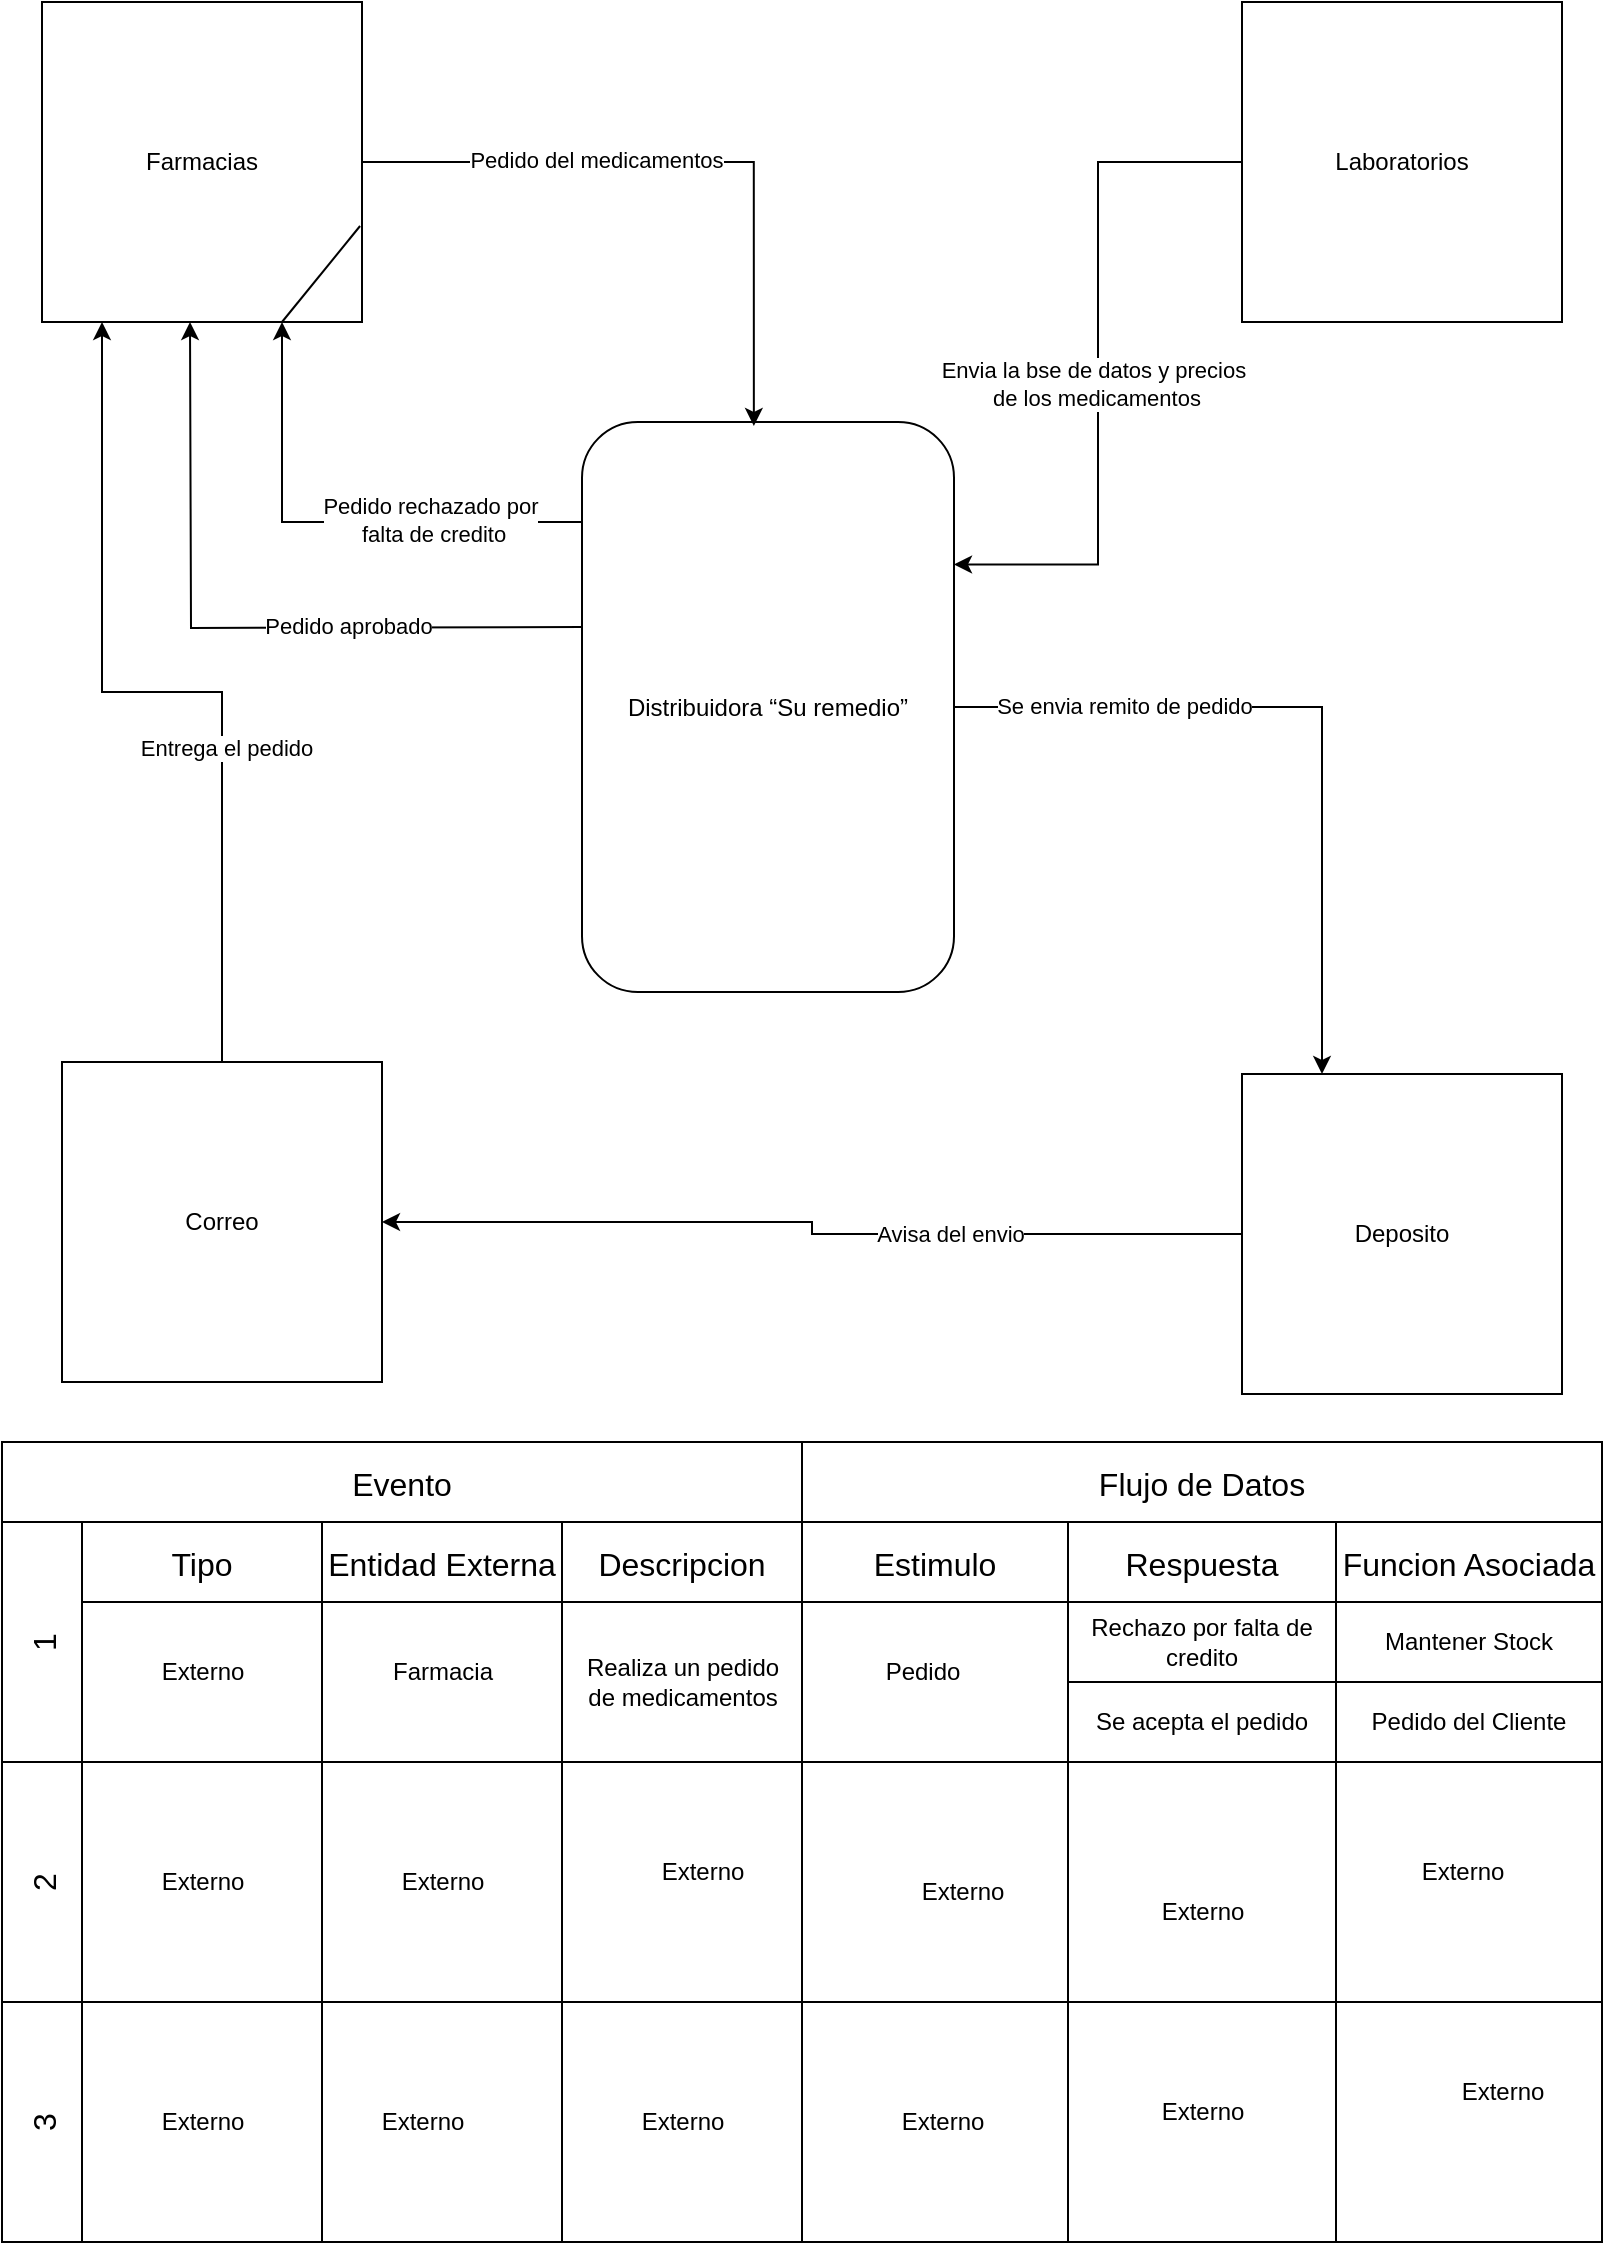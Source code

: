 <mxfile version="24.2.3" type="github">
  <diagram id="C5RBs43oDa-KdzZeNtuy" name="Page-1">
    <mxGraphModel dx="1434" dy="1949" grid="1" gridSize="10" guides="1" tooltips="1" connect="1" arrows="1" fold="1" page="1" pageScale="1" pageWidth="827" pageHeight="1169" math="0" shadow="0">
      <root>
        <mxCell id="WIyWlLk6GJQsqaUBKTNV-0" />
        <mxCell id="WIyWlLk6GJQsqaUBKTNV-1" parent="WIyWlLk6GJQsqaUBKTNV-0" />
        <mxCell id="eyok-czRbijV0H3hoaND-8" style="edgeStyle=orthogonalEdgeStyle;rounded=0;orthogonalLoop=1;jettySize=auto;html=1;" edge="1" parent="WIyWlLk6GJQsqaUBKTNV-1" source="eyok-czRbijV0H3hoaND-0">
          <mxGeometry relative="1" as="geometry">
            <mxPoint x="290" y="-860" as="sourcePoint" />
            <mxPoint x="160" y="-960" as="targetPoint" />
            <Array as="points">
              <mxPoint x="160" y="-860" />
            </Array>
          </mxGeometry>
        </mxCell>
        <mxCell id="eyok-czRbijV0H3hoaND-9" value="Pedido rechazado por&lt;div&gt;&amp;nbsp;falta de credito&lt;/div&gt;" style="edgeLabel;html=1;align=center;verticalAlign=middle;resizable=0;points=[];" vertex="1" connectable="0" parent="eyok-czRbijV0H3hoaND-8">
          <mxGeometry x="-0.388" y="-1" relative="1" as="geometry">
            <mxPoint as="offset" />
          </mxGeometry>
        </mxCell>
        <mxCell id="eyok-czRbijV0H3hoaND-17" style="edgeStyle=orthogonalEdgeStyle;rounded=0;orthogonalLoop=1;jettySize=auto;html=1;" edge="1" parent="WIyWlLk6GJQsqaUBKTNV-1" source="eyok-czRbijV0H3hoaND-0" target="eyok-czRbijV0H3hoaND-13">
          <mxGeometry relative="1" as="geometry">
            <Array as="points">
              <mxPoint x="680" y="-767" />
            </Array>
          </mxGeometry>
        </mxCell>
        <mxCell id="eyok-czRbijV0H3hoaND-22" value="Se envia remito de pedido" style="edgeLabel;html=1;align=center;verticalAlign=middle;resizable=0;points=[];" vertex="1" connectable="0" parent="eyok-czRbijV0H3hoaND-17">
          <mxGeometry x="-0.539" y="2" relative="1" as="geometry">
            <mxPoint y="1" as="offset" />
          </mxGeometry>
        </mxCell>
        <mxCell id="eyok-czRbijV0H3hoaND-0" value="Distribuidora “Su remedio”" style="rounded=1;whiteSpace=wrap;html=1;rotation=0;" vertex="1" parent="WIyWlLk6GJQsqaUBKTNV-1">
          <mxGeometry x="310" y="-910" width="186" height="285" as="geometry" />
        </mxCell>
        <object label="Farmacias" id="eyok-czRbijV0H3hoaND-1">
          <mxCell style="whiteSpace=wrap;html=1;aspect=fixed;" vertex="1" parent="WIyWlLk6GJQsqaUBKTNV-1">
            <mxGeometry x="40" y="-1120" width="160" height="160" as="geometry" />
          </mxCell>
        </object>
        <mxCell id="eyok-czRbijV0H3hoaND-25" style="edgeStyle=orthogonalEdgeStyle;rounded=0;orthogonalLoop=1;jettySize=auto;html=1;entryX=1;entryY=0.25;entryDx=0;entryDy=0;" edge="1" parent="WIyWlLk6GJQsqaUBKTNV-1" source="eyok-czRbijV0H3hoaND-3" target="eyok-czRbijV0H3hoaND-0">
          <mxGeometry relative="1" as="geometry" />
        </mxCell>
        <mxCell id="eyok-czRbijV0H3hoaND-26" value="Envia la bse de datos y precios&amp;nbsp;&lt;div&gt;de los medicamentos&lt;/div&gt;" style="edgeLabel;html=1;align=center;verticalAlign=middle;resizable=0;points=[];" vertex="1" connectable="0" parent="eyok-czRbijV0H3hoaND-25">
          <mxGeometry x="0.06" y="-1" relative="1" as="geometry">
            <mxPoint as="offset" />
          </mxGeometry>
        </mxCell>
        <mxCell id="eyok-czRbijV0H3hoaND-3" value="Laboratorios" style="whiteSpace=wrap;html=1;aspect=fixed;" vertex="1" parent="WIyWlLk6GJQsqaUBKTNV-1">
          <mxGeometry x="640" y="-1120" width="160" height="160" as="geometry" />
        </mxCell>
        <mxCell id="eyok-czRbijV0H3hoaND-5" value="" style="endArrow=none;html=1;rounded=0;exitX=0.75;exitY=1;exitDx=0;exitDy=0;entryX=0.994;entryY=0.7;entryDx=0;entryDy=0;entryPerimeter=0;" edge="1" parent="WIyWlLk6GJQsqaUBKTNV-1" source="eyok-czRbijV0H3hoaND-1" target="eyok-czRbijV0H3hoaND-1">
          <mxGeometry width="50" height="50" relative="1" as="geometry">
            <mxPoint x="190" y="-960" as="sourcePoint" />
            <mxPoint x="210" y="-990" as="targetPoint" />
            <Array as="points" />
          </mxGeometry>
        </mxCell>
        <mxCell id="eyok-czRbijV0H3hoaND-6" style="edgeStyle=orthogonalEdgeStyle;rounded=0;orthogonalLoop=1;jettySize=auto;html=1;entryX=0.462;entryY=0.007;entryDx=0;entryDy=0;entryPerimeter=0;" edge="1" parent="WIyWlLk6GJQsqaUBKTNV-1" source="eyok-czRbijV0H3hoaND-1" target="eyok-czRbijV0H3hoaND-0">
          <mxGeometry relative="1" as="geometry" />
        </mxCell>
        <mxCell id="eyok-czRbijV0H3hoaND-7" value="Pedido del medicamentos" style="edgeLabel;html=1;align=center;verticalAlign=middle;resizable=0;points=[];" vertex="1" connectable="0" parent="eyok-czRbijV0H3hoaND-6">
          <mxGeometry x="-0.286" y="1" relative="1" as="geometry">
            <mxPoint as="offset" />
          </mxGeometry>
        </mxCell>
        <mxCell id="eyok-czRbijV0H3hoaND-10" style="edgeStyle=orthogonalEdgeStyle;rounded=0;orthogonalLoop=1;jettySize=auto;html=1;" edge="1" parent="WIyWlLk6GJQsqaUBKTNV-1">
          <mxGeometry relative="1" as="geometry">
            <mxPoint x="310" y="-807.5" as="sourcePoint" />
            <mxPoint x="114" y="-960" as="targetPoint" />
          </mxGeometry>
        </mxCell>
        <mxCell id="eyok-czRbijV0H3hoaND-11" value="Pedido aprobado" style="edgeLabel;html=1;align=center;verticalAlign=middle;resizable=0;points=[];" vertex="1" connectable="0" parent="eyok-czRbijV0H3hoaND-10">
          <mxGeometry x="-0.329" y="-1" relative="1" as="geometry">
            <mxPoint as="offset" />
          </mxGeometry>
        </mxCell>
        <mxCell id="eyok-czRbijV0H3hoaND-20" style="edgeStyle=orthogonalEdgeStyle;rounded=0;orthogonalLoop=1;jettySize=auto;html=1;entryX=1;entryY=0.5;entryDx=0;entryDy=0;" edge="1" parent="WIyWlLk6GJQsqaUBKTNV-1" source="eyok-czRbijV0H3hoaND-13" target="eyok-czRbijV0H3hoaND-14">
          <mxGeometry relative="1" as="geometry" />
        </mxCell>
        <mxCell id="eyok-czRbijV0H3hoaND-23" value="Avisa del envio" style="edgeLabel;html=1;align=center;verticalAlign=middle;resizable=0;points=[];" vertex="1" connectable="0" parent="eyok-czRbijV0H3hoaND-20">
          <mxGeometry x="-0.33" relative="1" as="geometry">
            <mxPoint as="offset" />
          </mxGeometry>
        </mxCell>
        <mxCell id="eyok-czRbijV0H3hoaND-13" value="Deposito" style="whiteSpace=wrap;html=1;aspect=fixed;" vertex="1" parent="WIyWlLk6GJQsqaUBKTNV-1">
          <mxGeometry x="640" y="-584" width="160" height="160" as="geometry" />
        </mxCell>
        <mxCell id="eyok-czRbijV0H3hoaND-21" style="edgeStyle=orthogonalEdgeStyle;rounded=0;orthogonalLoop=1;jettySize=auto;html=1;" edge="1" parent="WIyWlLk6GJQsqaUBKTNV-1" source="eyok-czRbijV0H3hoaND-14" target="eyok-czRbijV0H3hoaND-1">
          <mxGeometry relative="1" as="geometry">
            <Array as="points">
              <mxPoint x="130" y="-775" />
              <mxPoint x="70" y="-775" />
            </Array>
          </mxGeometry>
        </mxCell>
        <mxCell id="eyok-czRbijV0H3hoaND-24" value="Entrega el pedido" style="edgeLabel;html=1;align=center;verticalAlign=middle;resizable=0;points=[];" vertex="1" connectable="0" parent="eyok-czRbijV0H3hoaND-21">
          <mxGeometry x="-0.27" y="-2" relative="1" as="geometry">
            <mxPoint as="offset" />
          </mxGeometry>
        </mxCell>
        <mxCell id="eyok-czRbijV0H3hoaND-14" value="Correo" style="whiteSpace=wrap;html=1;aspect=fixed;" vertex="1" parent="WIyWlLk6GJQsqaUBKTNV-1">
          <mxGeometry x="50" y="-590" width="160" height="160" as="geometry" />
        </mxCell>
        <mxCell id="eyok-czRbijV0H3hoaND-16" style="edgeStyle=orthogonalEdgeStyle;rounded=0;orthogonalLoop=1;jettySize=auto;html=1;exitX=0.5;exitY=1;exitDx=0;exitDy=0;" edge="1" parent="WIyWlLk6GJQsqaUBKTNV-1" source="eyok-czRbijV0H3hoaND-13" target="eyok-czRbijV0H3hoaND-13">
          <mxGeometry relative="1" as="geometry" />
        </mxCell>
        <mxCell id="eyok-czRbijV0H3hoaND-140" value="Evento" style="shape=table;childLayout=tableLayout;startSize=40;collapsible=0;recursiveResize=0;expand=0;fontSize=16;" vertex="1" parent="WIyWlLk6GJQsqaUBKTNV-1">
          <mxGeometry x="20" y="-400" width="400" height="400" as="geometry" />
        </mxCell>
        <mxCell id="eyok-czRbijV0H3hoaND-141" value="1" style="shape=tableRow;horizontal=0;swimlaneHead=0;swimlaneBody=0;top=0;left=0;strokeColor=inherit;bottom=0;right=0;dropTarget=0;fontStyle=0;fillColor=none;points=[[0,0.5],[1,0.5]];portConstraint=eastwest;startSize=40;collapsible=0;recursiveResize=0;expand=0;fontSize=16;" vertex="1" parent="eyok-czRbijV0H3hoaND-140">
          <mxGeometry y="40" width="400" height="120" as="geometry" />
        </mxCell>
        <mxCell id="eyok-czRbijV0H3hoaND-142" value="Tipo" style="swimlane;swimlaneHead=0;swimlaneBody=0;fontStyle=0;strokeColor=inherit;connectable=0;fillColor=none;startSize=40;collapsible=0;recursiveResize=0;expand=0;fontSize=16;" vertex="1" parent="eyok-czRbijV0H3hoaND-141">
          <mxGeometry x="40" width="120" height="120" as="geometry">
            <mxRectangle width="120" height="120" as="alternateBounds" />
          </mxGeometry>
        </mxCell>
        <mxCell id="eyok-czRbijV0H3hoaND-185" value="Externo" style="text;html=1;align=center;verticalAlign=middle;resizable=0;points=[];autosize=1;strokeColor=none;fillColor=none;" vertex="1" parent="eyok-czRbijV0H3hoaND-142">
          <mxGeometry x="30" y="60" width="60" height="30" as="geometry" />
        </mxCell>
        <mxCell id="eyok-czRbijV0H3hoaND-143" value="Entidad Externa" style="swimlane;swimlaneHead=0;swimlaneBody=0;fontStyle=0;strokeColor=inherit;connectable=0;fillColor=none;startSize=40;collapsible=0;recursiveResize=0;expand=0;fontSize=16;" vertex="1" parent="eyok-czRbijV0H3hoaND-141">
          <mxGeometry x="160" width="120" height="120" as="geometry">
            <mxRectangle width="120" height="120" as="alternateBounds" />
          </mxGeometry>
        </mxCell>
        <mxCell id="eyok-czRbijV0H3hoaND-190" value="Farmacia" style="text;html=1;align=center;verticalAlign=middle;resizable=0;points=[];autosize=1;strokeColor=none;fillColor=none;" vertex="1" parent="eyok-czRbijV0H3hoaND-143">
          <mxGeometry x="25" y="60" width="70" height="30" as="geometry" />
        </mxCell>
        <mxCell id="eyok-czRbijV0H3hoaND-144" value="Descripcion" style="swimlane;swimlaneHead=0;swimlaneBody=0;fontStyle=0;strokeColor=inherit;connectable=0;fillColor=none;startSize=40;collapsible=0;recursiveResize=0;expand=0;fontSize=16;" vertex="1" parent="eyok-czRbijV0H3hoaND-141">
          <mxGeometry x="280" width="120" height="120" as="geometry">
            <mxRectangle width="120" height="120" as="alternateBounds" />
          </mxGeometry>
        </mxCell>
        <mxCell id="eyok-czRbijV0H3hoaND-193" value="Realiza un pedido&lt;div&gt;de&amp;nbsp;&lt;span style=&quot;background-color: initial;&quot;&gt;medicamentos&lt;/span&gt;&lt;/div&gt;" style="text;html=1;align=center;verticalAlign=middle;resizable=0;points=[];autosize=1;strokeColor=none;fillColor=none;" vertex="1" parent="eyok-czRbijV0H3hoaND-144">
          <mxGeometry y="60" width="120" height="40" as="geometry" />
        </mxCell>
        <mxCell id="eyok-czRbijV0H3hoaND-145" value="2" style="shape=tableRow;horizontal=0;swimlaneHead=0;swimlaneBody=0;top=0;left=0;strokeColor=inherit;bottom=0;right=0;dropTarget=0;fontStyle=0;fillColor=none;points=[[0,0.5],[1,0.5]];portConstraint=eastwest;startSize=40;collapsible=0;recursiveResize=0;expand=0;fontSize=16;" vertex="1" parent="eyok-czRbijV0H3hoaND-140">
          <mxGeometry y="160" width="400" height="120" as="geometry" />
        </mxCell>
        <mxCell id="eyok-czRbijV0H3hoaND-146" value="" style="swimlane;swimlaneHead=0;swimlaneBody=0;fontStyle=0;connectable=0;strokeColor=inherit;fillColor=none;startSize=0;collapsible=0;recursiveResize=0;expand=0;fontSize=16;" vertex="1" parent="eyok-czRbijV0H3hoaND-145">
          <mxGeometry x="40" width="120" height="120" as="geometry">
            <mxRectangle width="120" height="120" as="alternateBounds" />
          </mxGeometry>
        </mxCell>
        <mxCell id="eyok-czRbijV0H3hoaND-187" value="Externo" style="text;html=1;align=center;verticalAlign=middle;resizable=0;points=[];autosize=1;strokeColor=none;fillColor=none;" vertex="1" parent="eyok-czRbijV0H3hoaND-146">
          <mxGeometry x="30" y="45" width="60" height="30" as="geometry" />
        </mxCell>
        <mxCell id="eyok-czRbijV0H3hoaND-147" value="" style="swimlane;swimlaneHead=0;swimlaneBody=0;fontStyle=0;connectable=0;strokeColor=inherit;fillColor=none;startSize=0;collapsible=0;recursiveResize=0;expand=0;fontSize=16;" vertex="1" parent="eyok-czRbijV0H3hoaND-145">
          <mxGeometry x="160" width="120" height="120" as="geometry">
            <mxRectangle width="120" height="120" as="alternateBounds" />
          </mxGeometry>
        </mxCell>
        <mxCell id="eyok-czRbijV0H3hoaND-191" value="Externo" style="text;html=1;align=center;verticalAlign=middle;resizable=0;points=[];autosize=1;strokeColor=none;fillColor=none;" vertex="1" parent="eyok-czRbijV0H3hoaND-147">
          <mxGeometry x="30" y="45" width="60" height="30" as="geometry" />
        </mxCell>
        <mxCell id="eyok-czRbijV0H3hoaND-148" value="" style="swimlane;swimlaneHead=0;swimlaneBody=0;fontStyle=0;connectable=0;strokeColor=inherit;fillColor=none;startSize=0;collapsible=0;recursiveResize=0;expand=0;fontSize=16;" vertex="1" parent="eyok-czRbijV0H3hoaND-145">
          <mxGeometry x="280" width="120" height="120" as="geometry">
            <mxRectangle width="120" height="120" as="alternateBounds" />
          </mxGeometry>
        </mxCell>
        <mxCell id="eyok-czRbijV0H3hoaND-194" value="Externo" style="text;html=1;align=center;verticalAlign=middle;resizable=0;points=[];autosize=1;strokeColor=none;fillColor=none;" vertex="1" parent="eyok-czRbijV0H3hoaND-148">
          <mxGeometry x="40" y="40" width="60" height="30" as="geometry" />
        </mxCell>
        <mxCell id="eyok-czRbijV0H3hoaND-149" value="3" style="shape=tableRow;horizontal=0;swimlaneHead=0;swimlaneBody=0;top=0;left=0;strokeColor=inherit;bottom=0;right=0;dropTarget=0;fontStyle=0;fillColor=none;points=[[0,0.5],[1,0.5]];portConstraint=eastwest;startSize=40;collapsible=0;recursiveResize=0;expand=0;fontSize=16;" vertex="1" parent="eyok-czRbijV0H3hoaND-140">
          <mxGeometry y="280" width="400" height="120" as="geometry" />
        </mxCell>
        <mxCell id="eyok-czRbijV0H3hoaND-150" value="" style="swimlane;swimlaneHead=0;swimlaneBody=0;fontStyle=0;connectable=0;strokeColor=inherit;fillColor=none;startSize=0;collapsible=0;recursiveResize=0;expand=0;fontSize=16;" vertex="1" parent="eyok-czRbijV0H3hoaND-149">
          <mxGeometry x="40" width="120" height="120" as="geometry">
            <mxRectangle width="120" height="120" as="alternateBounds" />
          </mxGeometry>
        </mxCell>
        <mxCell id="eyok-czRbijV0H3hoaND-188" value="Externo" style="text;html=1;align=center;verticalAlign=middle;resizable=0;points=[];autosize=1;strokeColor=none;fillColor=none;" vertex="1" parent="eyok-czRbijV0H3hoaND-150">
          <mxGeometry x="30" y="45" width="60" height="30" as="geometry" />
        </mxCell>
        <mxCell id="eyok-czRbijV0H3hoaND-151" value="" style="swimlane;swimlaneHead=0;swimlaneBody=0;fontStyle=0;connectable=0;strokeColor=inherit;fillColor=none;startSize=0;collapsible=0;recursiveResize=0;expand=0;fontSize=16;" vertex="1" parent="eyok-czRbijV0H3hoaND-149">
          <mxGeometry x="160" width="120" height="120" as="geometry">
            <mxRectangle width="120" height="120" as="alternateBounds" />
          </mxGeometry>
        </mxCell>
        <mxCell id="eyok-czRbijV0H3hoaND-192" value="Externo" style="text;html=1;align=center;verticalAlign=middle;resizable=0;points=[];autosize=1;strokeColor=none;fillColor=none;" vertex="1" parent="eyok-czRbijV0H3hoaND-151">
          <mxGeometry x="20" y="45" width="60" height="30" as="geometry" />
        </mxCell>
        <mxCell id="eyok-czRbijV0H3hoaND-152" value="" style="swimlane;swimlaneHead=0;swimlaneBody=0;fontStyle=0;connectable=0;strokeColor=inherit;fillColor=none;startSize=0;collapsible=0;recursiveResize=0;expand=0;fontSize=16;" vertex="1" parent="eyok-czRbijV0H3hoaND-149">
          <mxGeometry x="280" width="120" height="120" as="geometry">
            <mxRectangle width="120" height="120" as="alternateBounds" />
          </mxGeometry>
        </mxCell>
        <mxCell id="eyok-czRbijV0H3hoaND-195" value="Externo" style="text;html=1;align=center;verticalAlign=middle;resizable=0;points=[];autosize=1;strokeColor=none;fillColor=none;" vertex="1" parent="eyok-czRbijV0H3hoaND-152">
          <mxGeometry x="30" y="45" width="60" height="30" as="geometry" />
        </mxCell>
        <mxCell id="eyok-czRbijV0H3hoaND-153" value="Flujo de Datos" style="shape=table;childLayout=tableLayout;startSize=40;collapsible=0;recursiveResize=0;expand=0;fontSize=16;" vertex="1" parent="WIyWlLk6GJQsqaUBKTNV-1">
          <mxGeometry x="420" y="-400" width="400" height="400" as="geometry" />
        </mxCell>
        <mxCell id="eyok-czRbijV0H3hoaND-154" value="" style="shape=tableRow;horizontal=0;swimlaneHead=0;swimlaneBody=0;top=0;left=0;strokeColor=inherit;bottom=0;right=0;dropTarget=0;fontStyle=0;fillColor=none;points=[[0,0.5],[1,0.5]];portConstraint=eastwest;startSize=0;collapsible=0;recursiveResize=0;expand=0;fontSize=16;" vertex="1" parent="eyok-czRbijV0H3hoaND-153">
          <mxGeometry y="40" width="400" height="120" as="geometry" />
        </mxCell>
        <mxCell id="eyok-czRbijV0H3hoaND-155" value="Estimulo" style="swimlane;swimlaneHead=0;swimlaneBody=0;fontStyle=0;strokeColor=inherit;connectable=0;fillColor=none;startSize=40;collapsible=0;recursiveResize=0;expand=0;fontSize=16;" vertex="1" parent="eyok-czRbijV0H3hoaND-154">
          <mxGeometry width="133" height="120" as="geometry">
            <mxRectangle width="133" height="120" as="alternateBounds" />
          </mxGeometry>
        </mxCell>
        <mxCell id="eyok-czRbijV0H3hoaND-196" value="Pedido" style="text;html=1;align=center;verticalAlign=middle;resizable=0;points=[];autosize=1;strokeColor=none;fillColor=none;" vertex="1" parent="eyok-czRbijV0H3hoaND-155">
          <mxGeometry x="30" y="60" width="60" height="30" as="geometry" />
        </mxCell>
        <mxCell id="eyok-czRbijV0H3hoaND-156" value="Respuesta" style="swimlane;swimlaneHead=0;swimlaneBody=0;fontStyle=0;strokeColor=inherit;connectable=0;fillColor=none;startSize=40;collapsible=0;recursiveResize=0;expand=0;fontSize=16;" vertex="1" parent="eyok-czRbijV0H3hoaND-154">
          <mxGeometry x="133" width="134" height="120" as="geometry">
            <mxRectangle width="134" height="120" as="alternateBounds" />
          </mxGeometry>
        </mxCell>
        <mxCell id="eyok-czRbijV0H3hoaND-206" value="Rechazo por falta de credito" style="whiteSpace=wrap;html=1;" vertex="1" parent="eyok-czRbijV0H3hoaND-156">
          <mxGeometry y="40" width="134" height="40" as="geometry" />
        </mxCell>
        <mxCell id="eyok-czRbijV0H3hoaND-157" value="Funcion Asociada" style="swimlane;swimlaneHead=0;swimlaneBody=0;fontStyle=0;strokeColor=inherit;connectable=0;fillColor=none;startSize=40;collapsible=0;recursiveResize=0;expand=0;fontSize=16;" vertex="1" parent="eyok-czRbijV0H3hoaND-154">
          <mxGeometry x="267" width="133" height="120" as="geometry">
            <mxRectangle width="133" height="120" as="alternateBounds" />
          </mxGeometry>
        </mxCell>
        <mxCell id="eyok-czRbijV0H3hoaND-212" value="Mantener Stock" style="whiteSpace=wrap;html=1;" vertex="1" parent="eyok-czRbijV0H3hoaND-157">
          <mxGeometry y="40" width="133" height="40" as="geometry" />
        </mxCell>
        <mxCell id="eyok-czRbijV0H3hoaND-235" value="Pedido del Cliente" style="whiteSpace=wrap;html=1;" vertex="1" parent="eyok-czRbijV0H3hoaND-157">
          <mxGeometry y="80" width="133" height="40" as="geometry" />
        </mxCell>
        <mxCell id="eyok-czRbijV0H3hoaND-158" value="" style="shape=tableRow;horizontal=0;swimlaneHead=0;swimlaneBody=0;top=0;left=0;strokeColor=inherit;bottom=0;right=0;dropTarget=0;fontStyle=0;fillColor=none;points=[[0,0.5],[1,0.5]];portConstraint=eastwest;startSize=0;collapsible=0;recursiveResize=0;expand=0;fontSize=16;" vertex="1" parent="eyok-czRbijV0H3hoaND-153">
          <mxGeometry y="160" width="400" height="120" as="geometry" />
        </mxCell>
        <mxCell id="eyok-czRbijV0H3hoaND-159" value="" style="swimlane;swimlaneHead=0;swimlaneBody=0;fontStyle=0;connectable=0;strokeColor=inherit;fillColor=none;startSize=0;collapsible=0;recursiveResize=0;expand=0;fontSize=16;" vertex="1" parent="eyok-czRbijV0H3hoaND-158">
          <mxGeometry width="133" height="120" as="geometry">
            <mxRectangle width="133" height="120" as="alternateBounds" />
          </mxGeometry>
        </mxCell>
        <mxCell id="eyok-czRbijV0H3hoaND-197" value="Externo" style="text;html=1;align=center;verticalAlign=middle;resizable=0;points=[];autosize=1;strokeColor=none;fillColor=none;" vertex="1" parent="eyok-czRbijV0H3hoaND-159">
          <mxGeometry x="50" y="50" width="60" height="30" as="geometry" />
        </mxCell>
        <mxCell id="eyok-czRbijV0H3hoaND-160" value="" style="swimlane;swimlaneHead=0;swimlaneBody=0;fontStyle=0;connectable=0;strokeColor=inherit;fillColor=none;startSize=0;collapsible=0;recursiveResize=0;expand=0;fontSize=16;" vertex="1" parent="eyok-czRbijV0H3hoaND-158">
          <mxGeometry x="133" width="134" height="120" as="geometry">
            <mxRectangle width="134" height="120" as="alternateBounds" />
          </mxGeometry>
        </mxCell>
        <mxCell id="eyok-czRbijV0H3hoaND-200" value="Externo" style="text;html=1;align=center;verticalAlign=middle;resizable=0;points=[];autosize=1;strokeColor=none;fillColor=none;" vertex="1" parent="eyok-czRbijV0H3hoaND-160">
          <mxGeometry x="37" y="60" width="60" height="30" as="geometry" />
        </mxCell>
        <mxCell id="eyok-czRbijV0H3hoaND-161" value="" style="swimlane;swimlaneHead=0;swimlaneBody=0;fontStyle=0;connectable=0;strokeColor=inherit;fillColor=none;startSize=0;collapsible=0;recursiveResize=0;expand=0;fontSize=16;" vertex="1" parent="eyok-czRbijV0H3hoaND-158">
          <mxGeometry x="267" width="133" height="120" as="geometry">
            <mxRectangle width="133" height="120" as="alternateBounds" />
          </mxGeometry>
        </mxCell>
        <mxCell id="eyok-czRbijV0H3hoaND-203" value="Externo" style="text;html=1;align=center;verticalAlign=middle;resizable=0;points=[];autosize=1;strokeColor=none;fillColor=none;" vertex="1" parent="eyok-czRbijV0H3hoaND-161">
          <mxGeometry x="33" y="40" width="60" height="30" as="geometry" />
        </mxCell>
        <mxCell id="eyok-czRbijV0H3hoaND-162" value="" style="shape=tableRow;horizontal=0;swimlaneHead=0;swimlaneBody=0;top=0;left=0;strokeColor=inherit;bottom=0;right=0;dropTarget=0;fontStyle=0;fillColor=none;points=[[0,0.5],[1,0.5]];portConstraint=eastwest;startSize=0;collapsible=0;recursiveResize=0;expand=0;fontSize=16;" vertex="1" parent="eyok-czRbijV0H3hoaND-153">
          <mxGeometry y="280" width="400" height="120" as="geometry" />
        </mxCell>
        <mxCell id="eyok-czRbijV0H3hoaND-163" value="" style="swimlane;swimlaneHead=0;swimlaneBody=0;fontStyle=0;connectable=0;strokeColor=inherit;fillColor=none;startSize=0;collapsible=0;recursiveResize=0;expand=0;fontSize=16;" vertex="1" parent="eyok-czRbijV0H3hoaND-162">
          <mxGeometry width="133" height="120" as="geometry">
            <mxRectangle width="133" height="120" as="alternateBounds" />
          </mxGeometry>
        </mxCell>
        <mxCell id="eyok-czRbijV0H3hoaND-198" value="Externo" style="text;html=1;align=center;verticalAlign=middle;resizable=0;points=[];autosize=1;strokeColor=none;fillColor=none;" vertex="1" parent="eyok-czRbijV0H3hoaND-163">
          <mxGeometry x="40" y="45" width="60" height="30" as="geometry" />
        </mxCell>
        <mxCell id="eyok-czRbijV0H3hoaND-164" value="" style="swimlane;swimlaneHead=0;swimlaneBody=0;fontStyle=0;connectable=0;strokeColor=inherit;fillColor=none;startSize=0;collapsible=0;recursiveResize=0;expand=0;fontSize=16;" vertex="1" parent="eyok-czRbijV0H3hoaND-162">
          <mxGeometry x="133" width="134" height="120" as="geometry">
            <mxRectangle width="134" height="120" as="alternateBounds" />
          </mxGeometry>
        </mxCell>
        <mxCell id="eyok-czRbijV0H3hoaND-201" value="Externo" style="text;html=1;align=center;verticalAlign=middle;resizable=0;points=[];autosize=1;strokeColor=none;fillColor=none;" vertex="1" parent="eyok-czRbijV0H3hoaND-164">
          <mxGeometry x="37" y="40" width="60" height="30" as="geometry" />
        </mxCell>
        <mxCell id="eyok-czRbijV0H3hoaND-165" value="" style="swimlane;swimlaneHead=0;swimlaneBody=0;fontStyle=0;connectable=0;strokeColor=inherit;fillColor=none;startSize=0;collapsible=0;recursiveResize=0;expand=0;fontSize=16;" vertex="1" parent="eyok-czRbijV0H3hoaND-162">
          <mxGeometry x="267" width="133" height="120" as="geometry">
            <mxRectangle width="133" height="120" as="alternateBounds" />
          </mxGeometry>
        </mxCell>
        <mxCell id="eyok-czRbijV0H3hoaND-204" value="Externo" style="text;html=1;align=center;verticalAlign=middle;resizable=0;points=[];autosize=1;strokeColor=none;fillColor=none;" vertex="1" parent="eyok-czRbijV0H3hoaND-165">
          <mxGeometry x="53" y="30" width="60" height="30" as="geometry" />
        </mxCell>
        <mxCell id="eyok-czRbijV0H3hoaND-208" value="Se acepta el pedido" style="whiteSpace=wrap;html=1;" vertex="1" parent="WIyWlLk6GJQsqaUBKTNV-1">
          <mxGeometry x="553" y="-280" width="134" height="40" as="geometry" />
        </mxCell>
      </root>
    </mxGraphModel>
  </diagram>
</mxfile>
